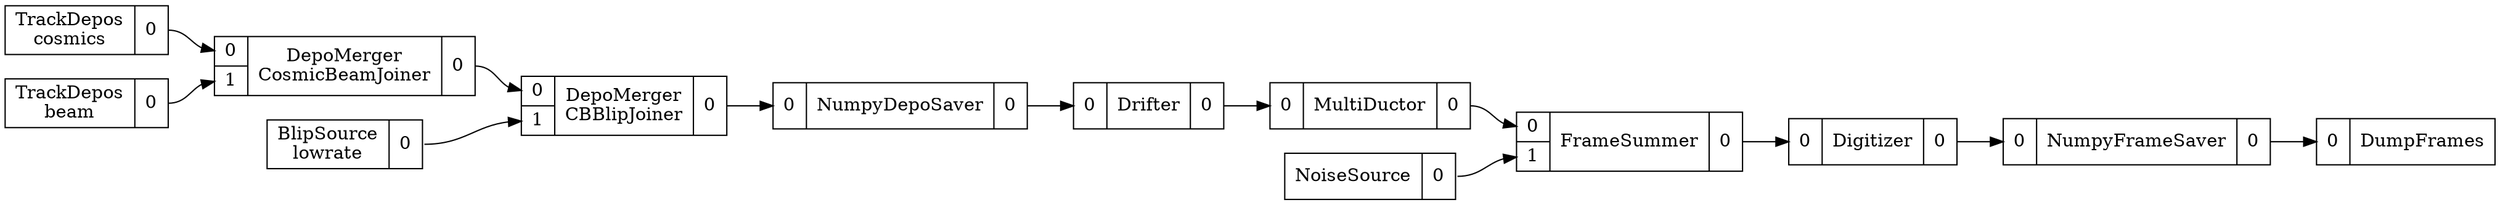 digraph pgraph {
rankdir=LR;
	node[shape=record];
	BlipSource_lowrate[label="{{BlipSource\nlowrate}|{<out0>0}}"];
	DepoMerger_CBBlipJoiner[label="{{<in0>0|<in1>1}|{DepoMerger\nCBBlipJoiner}|{<out0>0}}"];
	DepoMerger_CosmicBeamJoiner[label="{{<in0>0|<in1>1}|{DepoMerger\nCosmicBeamJoiner}|{<out0>0}}"];
	Digitizer[label="{{<in0>0}|{Digitizer\n}|{<out0>0}}"];
	Drifter[label="{{<in0>0}|{Drifter\n}|{<out0>0}}"];
	DumpFrames[label="{{<in0>0}|{DumpFrames\n}}"];
	FrameSummer[label="{{<in0>0|<in1>1}|{FrameSummer\n}|{<out0>0}}"];
	MultiDuctor[label="{{<in0>0}|{MultiDuctor\n}|{<out0>0}}"];
	NoiseSource[label="{{NoiseSource\n}|{<out0>0}}"];
	NumpyDepoSaver[label="{{<in0>0}|{NumpyDepoSaver\n}|{<out0>0}}"];
	NumpyFrameSaver[label="{{<in0>0}|{NumpyFrameSaver\n}|{<out0>0}}"];
	TrackDepos_beam[label="{{TrackDepos\nbeam}|{<out0>0}}"];
	TrackDepos_cosmics[label="{{TrackDepos\ncosmics}|{<out0>0}}"];
	TrackDepos_cosmics:out0 -> DepoMerger_CosmicBeamJoiner:in0;
	TrackDepos_beam:out0 -> DepoMerger_CosmicBeamJoiner:in1;
	DepoMerger_CosmicBeamJoiner:out0 -> DepoMerger_CBBlipJoiner:in0;
	BlipSource_lowrate:out0 -> DepoMerger_CBBlipJoiner:in1;
	DepoMerger_CBBlipJoiner:out0 -> NumpyDepoSaver:in0;
	NumpyDepoSaver:out0 -> Drifter:in0;
	Drifter:out0 -> MultiDuctor:in0;
	MultiDuctor:out0 -> FrameSummer:in0;
	NoiseSource:out0 -> FrameSummer:in1;
	FrameSummer:out0 -> Digitizer:in0;
	Digitizer:out0 -> NumpyFrameSaver:in0;
	NumpyFrameSaver:out0 -> DumpFrames:in0;
}
